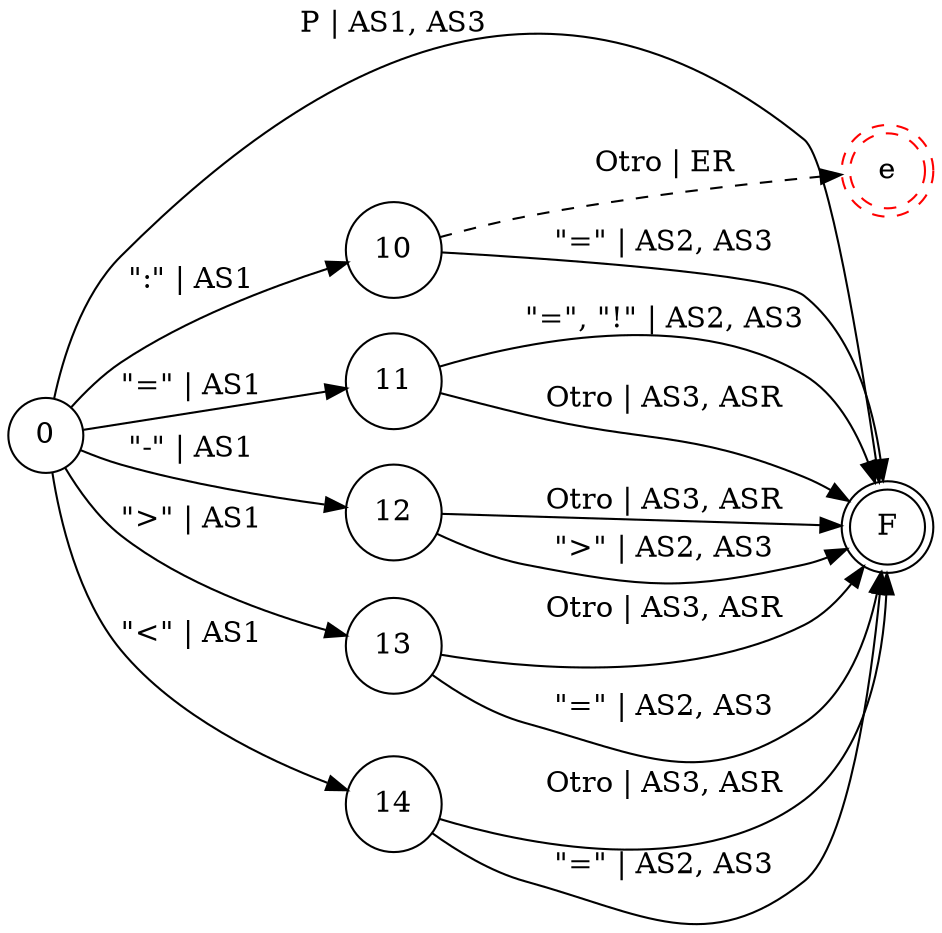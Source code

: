 digraph DFA {
    rankdir = LR;
    node [shape = circle;];
    F [shape = doublecircle;];
    eP [shape = doublecircle;style = dashed;color = red;label = "e";];
    
    0 -> 10 [label = "\":\" | AS1";];
    0 -> 11 [label = "\"=\" | AS1";];
    0 -> 12 [label = "\"-\" | AS1";];
    0 -> 13 [label = "\">\" | AS1";];
    0 -> 14 [label = "\"<\" | AS1";];
    0 -> F [label = "P | AS1, AS3";];
    10 -> F [label = "\"=\" | AS2, AS3";];
    10 -> eP [label = "Otro | ER"; style = dashed;];
    11 -> F [label = "\"=\", \"!\" | AS2, AS3";];
    11 -> F [label = "Otro | AS3, ASR";];
    12 -> F [label = "\">\" | AS2, AS3";];
    12 -> F [label = "Otro | AS3, ASR";];
    13 -> F [label = "\"=\" | AS2, AS3";];
    13 -> F [label = "Otro | AS3, ASR";];
    14 -> F [label = "\"=\" | AS2, AS3";];
    14 -> F [label = "Otro | AS3, ASR";];
}